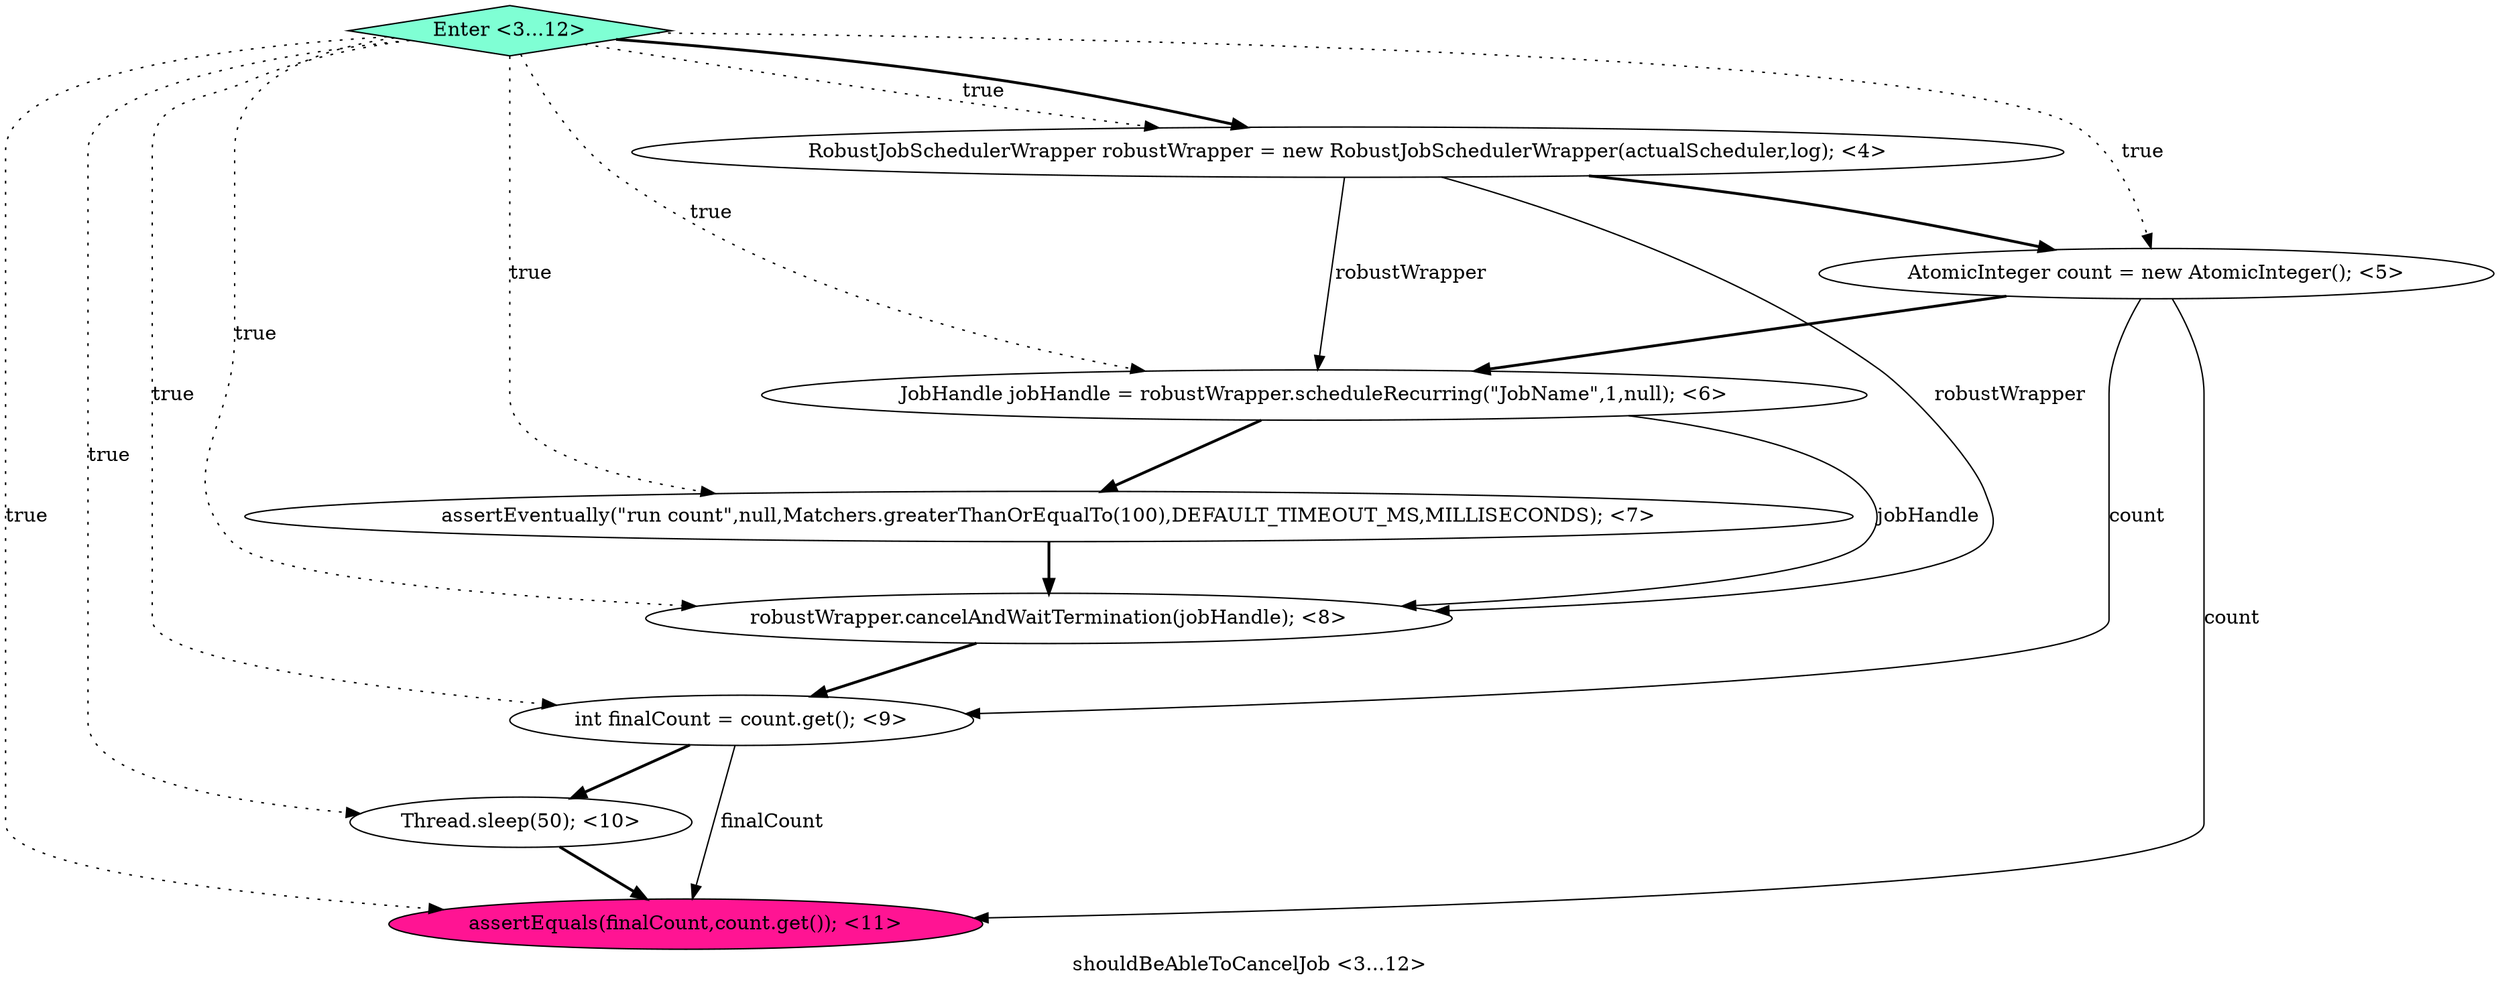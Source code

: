 digraph PDG {
label = "shouldBeAbleToCancelJob <3...12>";
0.7 [style = filled, label = "assertEquals(finalCount,count.get()); <11>", fillcolor = deeppink, shape = ellipse];
0.6 [style = filled, label = "Thread.sleep(50); <10>", fillcolor = white, shape = ellipse];
0.4 [style = filled, label = "robustWrapper.cancelAndWaitTermination(jobHandle); <8>", fillcolor = white, shape = ellipse];
0.8 [style = filled, label = "Enter <3...12>", fillcolor = aquamarine, shape = diamond];
0.0 [style = filled, label = "RobustJobSchedulerWrapper robustWrapper = new RobustJobSchedulerWrapper(actualScheduler,log); <4>", fillcolor = white, shape = ellipse];
0.3 [style = filled, label = "assertEventually(\"run count\",null,Matchers.greaterThanOrEqualTo(100),DEFAULT_TIMEOUT_MS,MILLISECONDS); <7>", fillcolor = white, shape = ellipse];
0.2 [style = filled, label = "JobHandle jobHandle = robustWrapper.scheduleRecurring(\"JobName\",1,null); <6>", fillcolor = white, shape = ellipse];
0.1 [style = filled, label = "AtomicInteger count = new AtomicInteger(); <5>", fillcolor = white, shape = ellipse];
0.5 [style = filled, label = "int finalCount = count.get(); <9>", fillcolor = white, shape = ellipse];
0.0 -> 0.1 [style = bold, label=""];
0.0 -> 0.2 [style = solid, label="robustWrapper"];
0.0 -> 0.4 [style = solid, label="robustWrapper"];
0.1 -> 0.2 [style = bold, label=""];
0.1 -> 0.5 [style = solid, label="count"];
0.1 -> 0.7 [style = solid, label="count"];
0.2 -> 0.3 [style = bold, label=""];
0.2 -> 0.4 [style = solid, label="jobHandle"];
0.3 -> 0.4 [style = bold, label=""];
0.4 -> 0.5 [style = bold, label=""];
0.5 -> 0.6 [style = bold, label=""];
0.5 -> 0.7 [style = solid, label="finalCount"];
0.6 -> 0.7 [style = bold, label=""];
0.8 -> 0.0 [style = dotted, label="true"];
0.8 -> 0.0 [style = bold, label=""];
0.8 -> 0.1 [style = dotted, label="true"];
0.8 -> 0.2 [style = dotted, label="true"];
0.8 -> 0.3 [style = dotted, label="true"];
0.8 -> 0.4 [style = dotted, label="true"];
0.8 -> 0.5 [style = dotted, label="true"];
0.8 -> 0.6 [style = dotted, label="true"];
0.8 -> 0.7 [style = dotted, label="true"];
}
